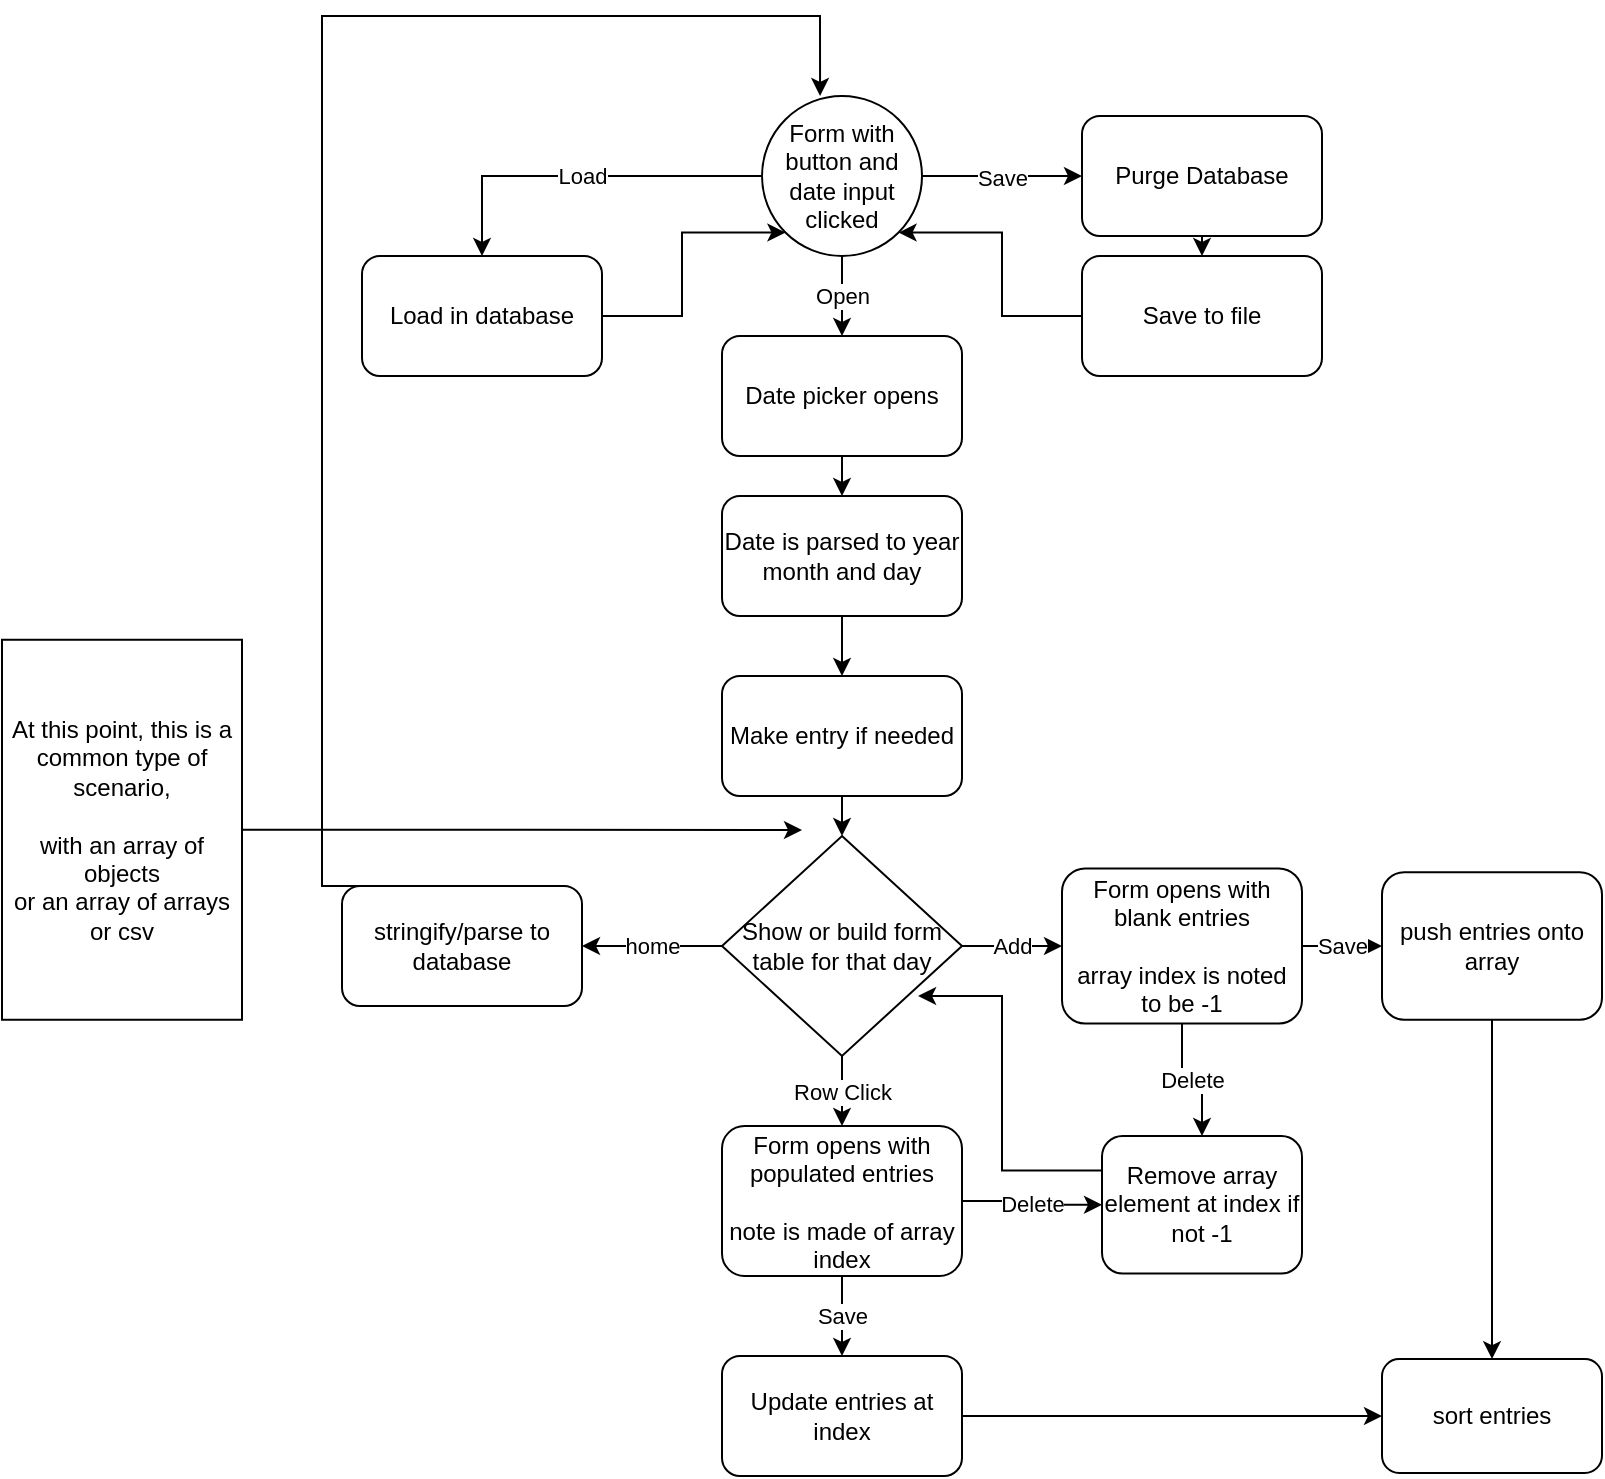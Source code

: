 <mxfile version="15.2.7" type="device"><diagram id="ePuh47BP_tvB8G5bb7pd" name="Page-1"><mxGraphModel dx="2215" dy="816" grid="1" gridSize="10" guides="1" tooltips="1" connect="1" arrows="1" fold="1" page="1" pageScale="1" pageWidth="850" pageHeight="1100" math="0" shadow="0"><root><mxCell id="0"/><mxCell id="1" parent="0"/><mxCell id="NA_dUZai7AB5KPyk9Bjf-1" style="edgeStyle=orthogonalEdgeStyle;rounded=0;orthogonalLoop=1;jettySize=auto;html=1;exitX=0.5;exitY=1;exitDx=0;exitDy=0;entryX=0.5;entryY=0;entryDx=0;entryDy=0;" parent="1" source="NA_dUZai7AB5KPyk9Bjf-2" target="NA_dUZai7AB5KPyk9Bjf-8" edge="1"><mxGeometry relative="1" as="geometry"/></mxCell><mxCell id="NA_dUZai7AB5KPyk9Bjf-2" value="Date picker opens" style="rounded=1;whiteSpace=wrap;html=1;" parent="1" vertex="1"><mxGeometry x="230" y="170" width="120" height="60" as="geometry"/></mxCell><mxCell id="NA_dUZai7AB5KPyk9Bjf-3" value="Open" style="edgeStyle=orthogonalEdgeStyle;rounded=0;orthogonalLoop=1;jettySize=auto;html=1;exitX=0.5;exitY=1;exitDx=0;exitDy=0;entryX=0.5;entryY=0;entryDx=0;entryDy=0;" parent="1" source="NA_dUZai7AB5KPyk9Bjf-6" target="NA_dUZai7AB5KPyk9Bjf-2" edge="1"><mxGeometry relative="1" as="geometry"/></mxCell><mxCell id="NA_dUZai7AB5KPyk9Bjf-4" value="Save" style="edgeStyle=orthogonalEdgeStyle;rounded=0;orthogonalLoop=1;jettySize=auto;html=1;exitX=1;exitY=0.5;exitDx=0;exitDy=0;entryX=0;entryY=0.5;entryDx=0;entryDy=0;" parent="1" source="NA_dUZai7AB5KPyk9Bjf-6" edge="1"><mxGeometry relative="1" as="geometry"><mxPoint x="410.0" y="90" as="targetPoint"/></mxGeometry></mxCell><mxCell id="NA_dUZai7AB5KPyk9Bjf-5" value="Load" style="edgeStyle=orthogonalEdgeStyle;rounded=0;orthogonalLoop=1;jettySize=auto;html=1;exitX=0;exitY=0.5;exitDx=0;exitDy=0;entryX=0.5;entryY=0;entryDx=0;entryDy=0;" parent="1" source="NA_dUZai7AB5KPyk9Bjf-6" target="NA_dUZai7AB5KPyk9Bjf-28" edge="1"><mxGeometry relative="1" as="geometry"><mxPoint x="190" y="90" as="targetPoint"/></mxGeometry></mxCell><mxCell id="NA_dUZai7AB5KPyk9Bjf-6" value="&lt;span&gt;Form with button and date input clicked&lt;/span&gt;" style="ellipse;whiteSpace=wrap;html=1;aspect=fixed;" parent="1" vertex="1"><mxGeometry x="250" y="50" width="80" height="80" as="geometry"/></mxCell><mxCell id="NA_dUZai7AB5KPyk9Bjf-7" style="edgeStyle=orthogonalEdgeStyle;rounded=0;orthogonalLoop=1;jettySize=auto;html=1;exitX=0.5;exitY=1;exitDx=0;exitDy=0;entryX=0.5;entryY=0;entryDx=0;entryDy=0;" parent="1" source="NA_dUZai7AB5KPyk9Bjf-8" target="NA_dUZai7AB5KPyk9Bjf-10" edge="1"><mxGeometry relative="1" as="geometry"/></mxCell><mxCell id="NA_dUZai7AB5KPyk9Bjf-8" value="Date is parsed to year month and day" style="rounded=1;whiteSpace=wrap;html=1;" parent="1" vertex="1"><mxGeometry x="230" y="250" width="120" height="60" as="geometry"/></mxCell><mxCell id="NA_dUZai7AB5KPyk9Bjf-9" style="edgeStyle=orthogonalEdgeStyle;rounded=0;orthogonalLoop=1;jettySize=auto;html=1;exitX=0.5;exitY=1;exitDx=0;exitDy=0;entryX=0.5;entryY=0;entryDx=0;entryDy=0;" parent="1" source="NA_dUZai7AB5KPyk9Bjf-10" target="NA_dUZai7AB5KPyk9Bjf-13" edge="1"><mxGeometry relative="1" as="geometry"/></mxCell><mxCell id="NA_dUZai7AB5KPyk9Bjf-10" value="Make entry if needed" style="rounded=1;whiteSpace=wrap;html=1;" parent="1" vertex="1"><mxGeometry x="230" y="340" width="120" height="60" as="geometry"/></mxCell><mxCell id="NA_dUZai7AB5KPyk9Bjf-11" value="Add" style="edgeStyle=orthogonalEdgeStyle;rounded=0;orthogonalLoop=1;jettySize=auto;html=1;exitX=1;exitY=0.5;exitDx=0;exitDy=0;entryX=0;entryY=0.5;entryDx=0;entryDy=0;" parent="1" source="NA_dUZai7AB5KPyk9Bjf-13" target="NA_dUZai7AB5KPyk9Bjf-16" edge="1"><mxGeometry relative="1" as="geometry"/></mxCell><mxCell id="NA_dUZai7AB5KPyk9Bjf-12" value="Row Click" style="edgeStyle=orthogonalEdgeStyle;rounded=0;orthogonalLoop=1;jettySize=auto;html=1;exitX=0.5;exitY=1;exitDx=0;exitDy=0;entryX=0.5;entryY=0;entryDx=0;entryDy=0;" parent="1" source="NA_dUZai7AB5KPyk9Bjf-13" target="NA_dUZai7AB5KPyk9Bjf-19" edge="1"><mxGeometry relative="1" as="geometry"/></mxCell><mxCell id="-cZEM3mVKMHI2oZzPA1d-3" value="home" style="edgeStyle=orthogonalEdgeStyle;rounded=0;orthogonalLoop=1;jettySize=auto;html=1;exitX=0;exitY=0.5;exitDx=0;exitDy=0;entryX=1;entryY=0.5;entryDx=0;entryDy=0;" parent="1" source="NA_dUZai7AB5KPyk9Bjf-13" target="-cZEM3mVKMHI2oZzPA1d-2" edge="1"><mxGeometry relative="1" as="geometry"/></mxCell><mxCell id="NA_dUZai7AB5KPyk9Bjf-13" value="Show or build form table for that day" style="rhombus;whiteSpace=wrap;html=1;" parent="1" vertex="1"><mxGeometry x="230" y="420" width="120" height="110" as="geometry"/></mxCell><mxCell id="NA_dUZai7AB5KPyk9Bjf-14" value="Delete" style="edgeStyle=orthogonalEdgeStyle;rounded=0;orthogonalLoop=1;jettySize=auto;html=1;exitX=0.5;exitY=1;exitDx=0;exitDy=0;entryX=0.5;entryY=0;entryDx=0;entryDy=0;" parent="1" source="NA_dUZai7AB5KPyk9Bjf-16" target="NA_dUZai7AB5KPyk9Bjf-21" edge="1"><mxGeometry relative="1" as="geometry"/></mxCell><mxCell id="NA_dUZai7AB5KPyk9Bjf-15" value="Save" style="edgeStyle=orthogonalEdgeStyle;rounded=0;orthogonalLoop=1;jettySize=auto;html=1;exitX=1;exitY=0.5;exitDx=0;exitDy=0;entryX=0;entryY=0.5;entryDx=0;entryDy=0;" parent="1" source="NA_dUZai7AB5KPyk9Bjf-16" target="NA_dUZai7AB5KPyk9Bjf-25" edge="1"><mxGeometry relative="1" as="geometry"/></mxCell><mxCell id="NA_dUZai7AB5KPyk9Bjf-16" value="Form opens with blank entries&lt;br&gt;&lt;br&gt;array index is noted to be -1" style="rounded=1;whiteSpace=wrap;html=1;" parent="1" vertex="1"><mxGeometry x="400" y="436.25" width="120" height="77.5" as="geometry"/></mxCell><mxCell id="NA_dUZai7AB5KPyk9Bjf-17" value="Delete" style="edgeStyle=orthogonalEdgeStyle;rounded=0;orthogonalLoop=1;jettySize=auto;html=1;exitX=1;exitY=0.5;exitDx=0;exitDy=0;entryX=0;entryY=0.5;entryDx=0;entryDy=0;" parent="1" source="NA_dUZai7AB5KPyk9Bjf-19" target="NA_dUZai7AB5KPyk9Bjf-21" edge="1"><mxGeometry relative="1" as="geometry"/></mxCell><mxCell id="NA_dUZai7AB5KPyk9Bjf-18" value="Save" style="edgeStyle=orthogonalEdgeStyle;rounded=0;orthogonalLoop=1;jettySize=auto;html=1;exitX=0.5;exitY=1;exitDx=0;exitDy=0;entryX=0.5;entryY=0;entryDx=0;entryDy=0;" parent="1" source="NA_dUZai7AB5KPyk9Bjf-19" target="NA_dUZai7AB5KPyk9Bjf-23" edge="1"><mxGeometry relative="1" as="geometry"/></mxCell><mxCell id="NA_dUZai7AB5KPyk9Bjf-19" value="Form opens with populated entries&lt;br&gt;&lt;br&gt;note is made of array index" style="rounded=1;whiteSpace=wrap;html=1;" parent="1" vertex="1"><mxGeometry x="230" y="565" width="120" height="75" as="geometry"/></mxCell><mxCell id="NA_dUZai7AB5KPyk9Bjf-20" style="edgeStyle=orthogonalEdgeStyle;rounded=0;orthogonalLoop=1;jettySize=auto;html=1;exitX=0;exitY=0.25;exitDx=0;exitDy=0;entryX=0.817;entryY=0.727;entryDx=0;entryDy=0;entryPerimeter=0;" parent="1" source="NA_dUZai7AB5KPyk9Bjf-21" target="NA_dUZai7AB5KPyk9Bjf-13" edge="1"><mxGeometry relative="1" as="geometry"><Array as="points"><mxPoint x="370" y="587"/><mxPoint x="370" y="500"/></Array></mxGeometry></mxCell><mxCell id="NA_dUZai7AB5KPyk9Bjf-21" value="Remove array element at index if not -1" style="rounded=1;whiteSpace=wrap;html=1;" parent="1" vertex="1"><mxGeometry x="420" y="570" width="100" height="68.75" as="geometry"/></mxCell><mxCell id="NA_dUZai7AB5KPyk9Bjf-22" style="edgeStyle=orthogonalEdgeStyle;rounded=0;orthogonalLoop=1;jettySize=auto;html=1;exitX=1;exitY=0.5;exitDx=0;exitDy=0;entryX=0;entryY=0.5;entryDx=0;entryDy=0;" parent="1" source="NA_dUZai7AB5KPyk9Bjf-23" target="NA_dUZai7AB5KPyk9Bjf-26" edge="1"><mxGeometry relative="1" as="geometry"/></mxCell><mxCell id="NA_dUZai7AB5KPyk9Bjf-23" value="Update entries at index" style="rounded=1;whiteSpace=wrap;html=1;" parent="1" vertex="1"><mxGeometry x="230" y="680" width="120" height="60" as="geometry"/></mxCell><mxCell id="NA_dUZai7AB5KPyk9Bjf-24" style="edgeStyle=orthogonalEdgeStyle;rounded=0;orthogonalLoop=1;jettySize=auto;html=1;exitX=0.5;exitY=1;exitDx=0;exitDy=0;entryX=0.5;entryY=0;entryDx=0;entryDy=0;" parent="1" source="NA_dUZai7AB5KPyk9Bjf-25" target="NA_dUZai7AB5KPyk9Bjf-26" edge="1"><mxGeometry relative="1" as="geometry"/></mxCell><mxCell id="NA_dUZai7AB5KPyk9Bjf-25" value="push entries onto array" style="rounded=1;whiteSpace=wrap;html=1;" parent="1" vertex="1"><mxGeometry x="560" y="438.13" width="110" height="73.75" as="geometry"/></mxCell><mxCell id="NA_dUZai7AB5KPyk9Bjf-26" value="sort entries" style="rounded=1;whiteSpace=wrap;html=1;" parent="1" vertex="1"><mxGeometry x="560" y="681.56" width="110" height="56.88" as="geometry"/></mxCell><mxCell id="NA_dUZai7AB5KPyk9Bjf-27" style="edgeStyle=orthogonalEdgeStyle;rounded=0;orthogonalLoop=1;jettySize=auto;html=1;exitX=1;exitY=0.5;exitDx=0;exitDy=0;entryX=0;entryY=1;entryDx=0;entryDy=0;" parent="1" source="NA_dUZai7AB5KPyk9Bjf-28" target="NA_dUZai7AB5KPyk9Bjf-6" edge="1"><mxGeometry relative="1" as="geometry"/></mxCell><mxCell id="NA_dUZai7AB5KPyk9Bjf-28" value="Load in database" style="rounded=1;whiteSpace=wrap;html=1;" parent="1" vertex="1"><mxGeometry x="50" y="130" width="120" height="60" as="geometry"/></mxCell><mxCell id="NA_dUZai7AB5KPyk9Bjf-29" style="edgeStyle=orthogonalEdgeStyle;rounded=0;orthogonalLoop=1;jettySize=auto;html=1;exitX=0.5;exitY=1;exitDx=0;exitDy=0;entryX=0.5;entryY=0;entryDx=0;entryDy=0;" parent="1" source="NA_dUZai7AB5KPyk9Bjf-30" target="NA_dUZai7AB5KPyk9Bjf-32" edge="1"><mxGeometry relative="1" as="geometry"/></mxCell><mxCell id="NA_dUZai7AB5KPyk9Bjf-30" value="Purge Database" style="rounded=1;whiteSpace=wrap;html=1;" parent="1" vertex="1"><mxGeometry x="410" y="60" width="120" height="60" as="geometry"/></mxCell><mxCell id="NA_dUZai7AB5KPyk9Bjf-31" style="edgeStyle=orthogonalEdgeStyle;rounded=0;orthogonalLoop=1;jettySize=auto;html=1;exitX=0;exitY=0.5;exitDx=0;exitDy=0;entryX=1;entryY=1;entryDx=0;entryDy=0;" parent="1" source="NA_dUZai7AB5KPyk9Bjf-32" target="NA_dUZai7AB5KPyk9Bjf-6" edge="1"><mxGeometry relative="1" as="geometry"/></mxCell><mxCell id="NA_dUZai7AB5KPyk9Bjf-32" value="Save to file" style="rounded=1;whiteSpace=wrap;html=1;" parent="1" vertex="1"><mxGeometry x="410" y="130" width="120" height="60" as="geometry"/></mxCell><mxCell id="mdzHL6x62itMPNEgSvph-2" style="edgeStyle=orthogonalEdgeStyle;rounded=0;orthogonalLoop=1;jettySize=auto;html=1;exitX=1;exitY=0.5;exitDx=0;exitDy=0;" parent="1" source="mdzHL6x62itMPNEgSvph-1" edge="1"><mxGeometry relative="1" as="geometry"><mxPoint x="270" y="417" as="targetPoint"/></mxGeometry></mxCell><mxCell id="mdzHL6x62itMPNEgSvph-1" value="At this point, this is a common type of scenario, &lt;br&gt;&lt;br&gt;with an array of objects&lt;br&gt;or an array of arrays&lt;br&gt;or csv" style="rounded=0;whiteSpace=wrap;html=1;" parent="1" vertex="1"><mxGeometry x="-130" y="321.88" width="120" height="190" as="geometry"/></mxCell><mxCell id="-cZEM3mVKMHI2oZzPA1d-4" style="edgeStyle=orthogonalEdgeStyle;rounded=0;orthogonalLoop=1;jettySize=auto;html=1;exitX=0.5;exitY=0;exitDx=0;exitDy=0;entryX=0.363;entryY=0;entryDx=0;entryDy=0;entryPerimeter=0;" parent="1" source="-cZEM3mVKMHI2oZzPA1d-2" target="NA_dUZai7AB5KPyk9Bjf-6" edge="1"><mxGeometry relative="1" as="geometry"><Array as="points"><mxPoint x="30" y="445"/><mxPoint x="30" y="10"/><mxPoint x="279" y="10"/></Array></mxGeometry></mxCell><mxCell id="-cZEM3mVKMHI2oZzPA1d-2" value="stringify/parse to database" style="rounded=1;whiteSpace=wrap;html=1;" parent="1" vertex="1"><mxGeometry x="40" y="445" width="120" height="60" as="geometry"/></mxCell></root></mxGraphModel></diagram></mxfile>